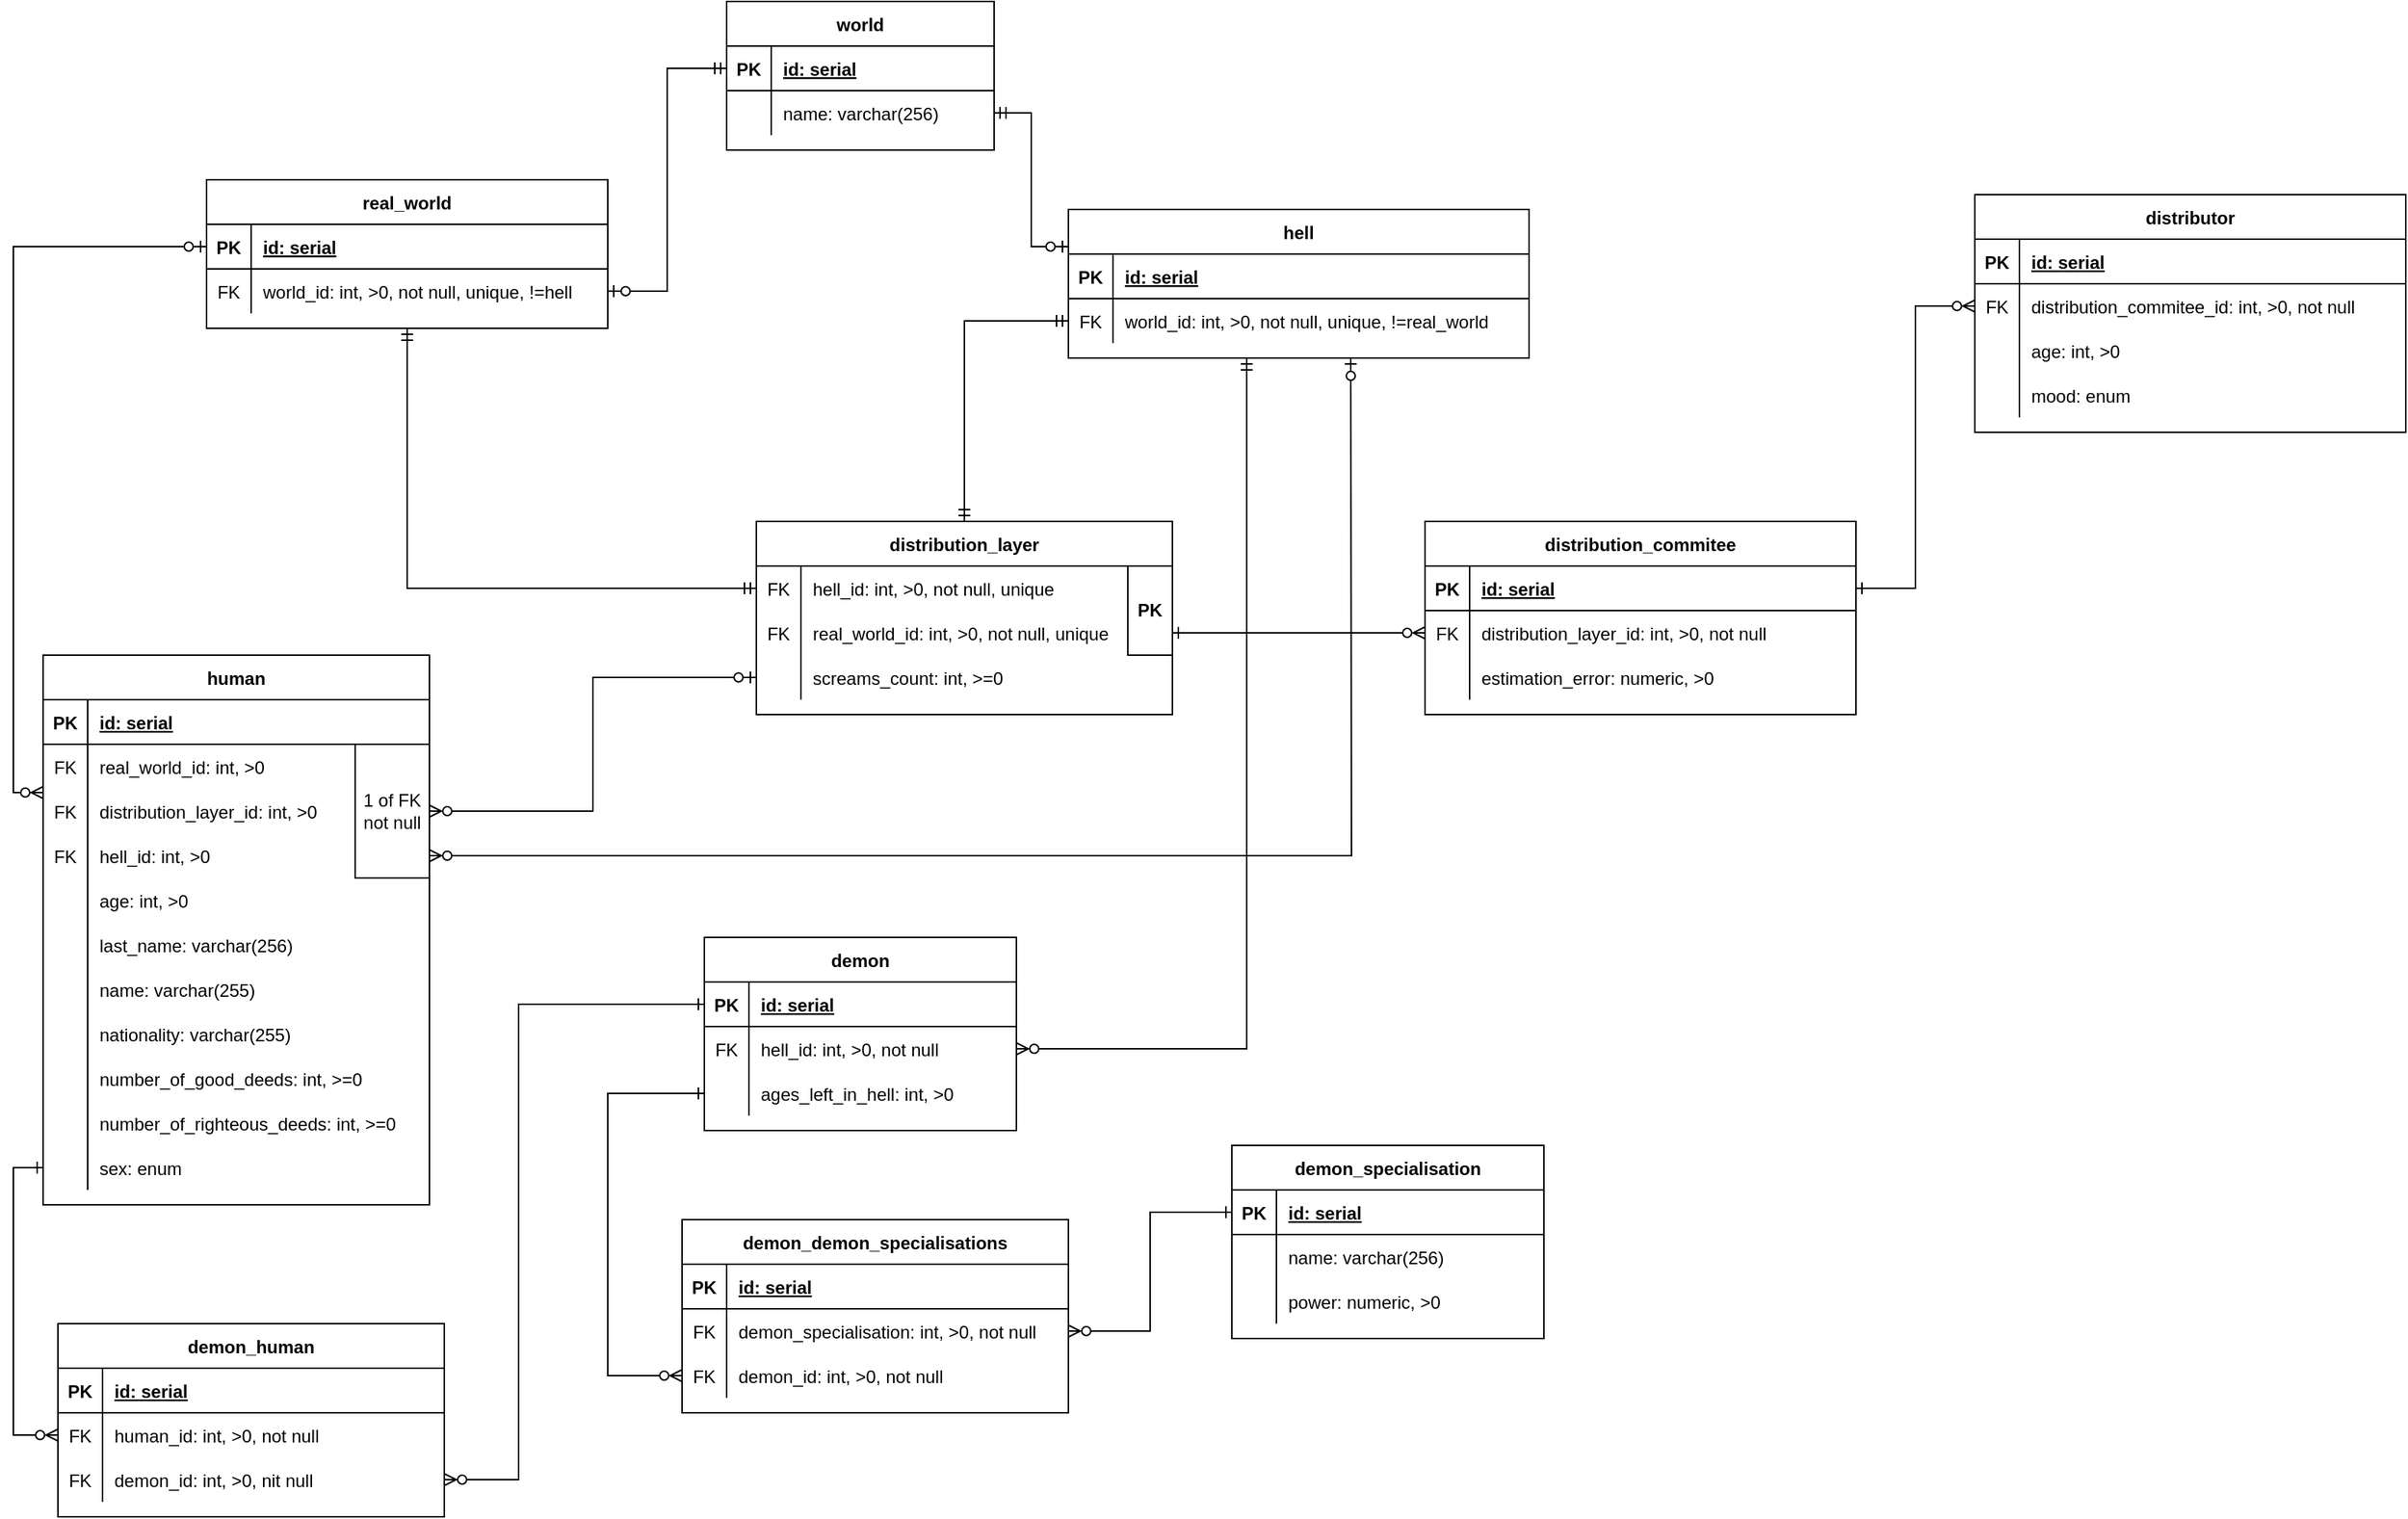 <mxfile version="20.4.0" type="github">
  <diagram id="rBHpgDiXzl0zAv4yfUyi" name="Page-1">
    <mxGraphModel dx="1343" dy="823" grid="1" gridSize="10" guides="1" tooltips="1" connect="1" arrows="1" fold="1" page="1" pageScale="1" pageWidth="827" pageHeight="1169" math="0" shadow="0">
      <root>
        <mxCell id="0" />
        <mxCell id="1" parent="0" />
        <mxCell id="eScy41fRzatvGcqAESL5-1" value="real_world" style="shape=table;startSize=30;container=1;collapsible=1;childLayout=tableLayout;fixedRows=1;rowLines=0;fontStyle=1;align=center;resizeLast=1;" parent="1" vertex="1">
          <mxGeometry x="210" y="160" width="270" height="100" as="geometry" />
        </mxCell>
        <mxCell id="eScy41fRzatvGcqAESL5-2" value="" style="shape=tableRow;horizontal=0;startSize=0;swimlaneHead=0;swimlaneBody=0;fillColor=none;collapsible=0;dropTarget=0;points=[[0,0.5],[1,0.5]];portConstraint=eastwest;top=0;left=0;right=0;bottom=1;" parent="eScy41fRzatvGcqAESL5-1" vertex="1">
          <mxGeometry y="30" width="270" height="30" as="geometry" />
        </mxCell>
        <mxCell id="eScy41fRzatvGcqAESL5-3" value="PK" style="shape=partialRectangle;connectable=0;fillColor=none;top=0;left=0;bottom=0;right=0;fontStyle=1;overflow=hidden;" parent="eScy41fRzatvGcqAESL5-2" vertex="1">
          <mxGeometry width="30" height="30" as="geometry">
            <mxRectangle width="30" height="30" as="alternateBounds" />
          </mxGeometry>
        </mxCell>
        <mxCell id="eScy41fRzatvGcqAESL5-4" value="id: serial" style="shape=partialRectangle;connectable=0;fillColor=none;top=0;left=0;bottom=0;right=0;align=left;spacingLeft=6;fontStyle=5;overflow=hidden;" parent="eScy41fRzatvGcqAESL5-2" vertex="1">
          <mxGeometry x="30" width="240" height="30" as="geometry">
            <mxRectangle width="240" height="30" as="alternateBounds" />
          </mxGeometry>
        </mxCell>
        <mxCell id="eScy41fRzatvGcqAESL5-5" value="" style="shape=tableRow;horizontal=0;startSize=0;swimlaneHead=0;swimlaneBody=0;fillColor=none;collapsible=0;dropTarget=0;points=[[0,0.5],[1,0.5]];portConstraint=eastwest;top=0;left=0;right=0;bottom=0;" parent="eScy41fRzatvGcqAESL5-1" vertex="1">
          <mxGeometry y="60" width="270" height="30" as="geometry" />
        </mxCell>
        <mxCell id="eScy41fRzatvGcqAESL5-6" value="FK" style="shape=partialRectangle;connectable=0;fillColor=none;top=0;left=0;bottom=0;right=0;editable=1;overflow=hidden;" parent="eScy41fRzatvGcqAESL5-5" vertex="1">
          <mxGeometry width="30" height="30" as="geometry">
            <mxRectangle width="30" height="30" as="alternateBounds" />
          </mxGeometry>
        </mxCell>
        <mxCell id="eScy41fRzatvGcqAESL5-7" value="world_id: int, &gt;0, not null, unique, !=hell" style="shape=partialRectangle;connectable=0;fillColor=none;top=0;left=0;bottom=0;right=0;align=left;spacingLeft=6;overflow=hidden;" parent="eScy41fRzatvGcqAESL5-5" vertex="1">
          <mxGeometry x="30" width="240" height="30" as="geometry">
            <mxRectangle width="240" height="30" as="alternateBounds" />
          </mxGeometry>
        </mxCell>
        <mxCell id="eScy41fRzatvGcqAESL5-14" value="distributor" style="shape=table;startSize=30;container=1;collapsible=1;childLayout=tableLayout;fixedRows=1;rowLines=0;fontStyle=1;align=center;resizeLast=1;" parent="1" vertex="1">
          <mxGeometry x="1400" y="170" width="290" height="160" as="geometry" />
        </mxCell>
        <mxCell id="eScy41fRzatvGcqAESL5-15" value="" style="shape=tableRow;horizontal=0;startSize=0;swimlaneHead=0;swimlaneBody=0;fillColor=none;collapsible=0;dropTarget=0;points=[[0,0.5],[1,0.5]];portConstraint=eastwest;top=0;left=0;right=0;bottom=1;" parent="eScy41fRzatvGcqAESL5-14" vertex="1">
          <mxGeometry y="30" width="290" height="30" as="geometry" />
        </mxCell>
        <mxCell id="eScy41fRzatvGcqAESL5-16" value="PK" style="shape=partialRectangle;connectable=0;fillColor=none;top=0;left=0;bottom=0;right=0;fontStyle=1;overflow=hidden;" parent="eScy41fRzatvGcqAESL5-15" vertex="1">
          <mxGeometry width="30" height="30" as="geometry">
            <mxRectangle width="30" height="30" as="alternateBounds" />
          </mxGeometry>
        </mxCell>
        <mxCell id="eScy41fRzatvGcqAESL5-17" value="id: serial" style="shape=partialRectangle;connectable=0;fillColor=none;top=0;left=0;bottom=0;right=0;align=left;spacingLeft=6;fontStyle=5;overflow=hidden;" parent="eScy41fRzatvGcqAESL5-15" vertex="1">
          <mxGeometry x="30" width="260" height="30" as="geometry">
            <mxRectangle width="260" height="30" as="alternateBounds" />
          </mxGeometry>
        </mxCell>
        <mxCell id="eScy41fRzatvGcqAESL5-18" value="" style="shape=tableRow;horizontal=0;startSize=0;swimlaneHead=0;swimlaneBody=0;fillColor=none;collapsible=0;dropTarget=0;points=[[0,0.5],[1,0.5]];portConstraint=eastwest;top=0;left=0;right=0;bottom=0;" parent="eScy41fRzatvGcqAESL5-14" vertex="1">
          <mxGeometry y="60" width="290" height="30" as="geometry" />
        </mxCell>
        <mxCell id="eScy41fRzatvGcqAESL5-19" value="FK" style="shape=partialRectangle;connectable=0;fillColor=none;top=0;left=0;bottom=0;right=0;editable=1;overflow=hidden;" parent="eScy41fRzatvGcqAESL5-18" vertex="1">
          <mxGeometry width="30" height="30" as="geometry">
            <mxRectangle width="30" height="30" as="alternateBounds" />
          </mxGeometry>
        </mxCell>
        <mxCell id="eScy41fRzatvGcqAESL5-20" value="distribution_commitee_id: int, &gt;0, not null" style="shape=partialRectangle;connectable=0;fillColor=none;top=0;left=0;bottom=0;right=0;align=left;spacingLeft=6;overflow=hidden;" parent="eScy41fRzatvGcqAESL5-18" vertex="1">
          <mxGeometry x="30" width="260" height="30" as="geometry">
            <mxRectangle width="260" height="30" as="alternateBounds" />
          </mxGeometry>
        </mxCell>
        <mxCell id="eScy41fRzatvGcqAESL5-21" value="" style="shape=tableRow;horizontal=0;startSize=0;swimlaneHead=0;swimlaneBody=0;fillColor=none;collapsible=0;dropTarget=0;points=[[0,0.5],[1,0.5]];portConstraint=eastwest;top=0;left=0;right=0;bottom=0;" parent="eScy41fRzatvGcqAESL5-14" vertex="1">
          <mxGeometry y="90" width="290" height="30" as="geometry" />
        </mxCell>
        <mxCell id="eScy41fRzatvGcqAESL5-22" value="" style="shape=partialRectangle;connectable=0;fillColor=none;top=0;left=0;bottom=0;right=0;editable=1;overflow=hidden;" parent="eScy41fRzatvGcqAESL5-21" vertex="1">
          <mxGeometry width="30" height="30" as="geometry">
            <mxRectangle width="30" height="30" as="alternateBounds" />
          </mxGeometry>
        </mxCell>
        <mxCell id="eScy41fRzatvGcqAESL5-23" value="age: int, &gt;0" style="shape=partialRectangle;connectable=0;fillColor=none;top=0;left=0;bottom=0;right=0;align=left;spacingLeft=6;overflow=hidden;" parent="eScy41fRzatvGcqAESL5-21" vertex="1">
          <mxGeometry x="30" width="260" height="30" as="geometry">
            <mxRectangle width="260" height="30" as="alternateBounds" />
          </mxGeometry>
        </mxCell>
        <mxCell id="eScy41fRzatvGcqAESL5-24" value="" style="shape=tableRow;horizontal=0;startSize=0;swimlaneHead=0;swimlaneBody=0;fillColor=none;collapsible=0;dropTarget=0;points=[[0,0.5],[1,0.5]];portConstraint=eastwest;top=0;left=0;right=0;bottom=0;" parent="eScy41fRzatvGcqAESL5-14" vertex="1">
          <mxGeometry y="120" width="290" height="30" as="geometry" />
        </mxCell>
        <mxCell id="eScy41fRzatvGcqAESL5-25" value="" style="shape=partialRectangle;connectable=0;fillColor=none;top=0;left=0;bottom=0;right=0;editable=1;overflow=hidden;" parent="eScy41fRzatvGcqAESL5-24" vertex="1">
          <mxGeometry width="30" height="30" as="geometry">
            <mxRectangle width="30" height="30" as="alternateBounds" />
          </mxGeometry>
        </mxCell>
        <mxCell id="eScy41fRzatvGcqAESL5-26" value="mood: enum" style="shape=partialRectangle;connectable=0;fillColor=none;top=0;left=0;bottom=0;right=0;align=left;spacingLeft=6;overflow=hidden;" parent="eScy41fRzatvGcqAESL5-24" vertex="1">
          <mxGeometry x="30" width="260" height="30" as="geometry">
            <mxRectangle width="260" height="30" as="alternateBounds" />
          </mxGeometry>
        </mxCell>
        <mxCell id="iyKSk-mzgAImHG3on2Fb-43" style="edgeStyle=orthogonalEdgeStyle;rounded=0;orthogonalLoop=1;jettySize=auto;html=1;exitX=0;exitY=0.25;exitDx=0;exitDy=0;entryX=0;entryY=0.5;entryDx=0;entryDy=0;startArrow=ERzeroToMany;startFill=0;endArrow=ERzeroToOne;endFill=0;" edge="1" parent="1" source="eScy41fRzatvGcqAESL5-27" target="eScy41fRzatvGcqAESL5-2">
          <mxGeometry relative="1" as="geometry" />
        </mxCell>
        <mxCell id="eScy41fRzatvGcqAESL5-27" value="human" style="shape=table;startSize=30;container=1;collapsible=1;childLayout=tableLayout;fixedRows=1;rowLines=0;fontStyle=1;align=center;resizeLast=1;" parent="1" vertex="1">
          <mxGeometry x="100" y="480" width="260" height="370" as="geometry" />
        </mxCell>
        <mxCell id="eScy41fRzatvGcqAESL5-28" value="" style="shape=tableRow;horizontal=0;startSize=0;swimlaneHead=0;swimlaneBody=0;fillColor=none;collapsible=0;dropTarget=0;points=[[0,0.5],[1,0.5]];portConstraint=eastwest;top=0;left=0;right=0;bottom=1;" parent="eScy41fRzatvGcqAESL5-27" vertex="1">
          <mxGeometry y="30" width="260" height="30" as="geometry" />
        </mxCell>
        <mxCell id="eScy41fRzatvGcqAESL5-29" value="PK" style="shape=partialRectangle;connectable=0;fillColor=none;top=0;left=0;bottom=0;right=0;fontStyle=1;overflow=hidden;" parent="eScy41fRzatvGcqAESL5-28" vertex="1">
          <mxGeometry width="30" height="30" as="geometry">
            <mxRectangle width="30" height="30" as="alternateBounds" />
          </mxGeometry>
        </mxCell>
        <mxCell id="eScy41fRzatvGcqAESL5-30" value="id: serial" style="shape=partialRectangle;connectable=0;fillColor=none;top=0;left=0;bottom=0;right=0;align=left;spacingLeft=6;fontStyle=5;overflow=hidden;" parent="eScy41fRzatvGcqAESL5-28" vertex="1">
          <mxGeometry x="30" width="230" height="30" as="geometry">
            <mxRectangle width="230" height="30" as="alternateBounds" />
          </mxGeometry>
        </mxCell>
        <mxCell id="eScy41fRzatvGcqAESL5-31" value="" style="shape=tableRow;horizontal=0;startSize=0;swimlaneHead=0;swimlaneBody=0;fillColor=none;collapsible=0;dropTarget=0;points=[[0,0.5],[1,0.5]];portConstraint=eastwest;top=0;left=0;right=0;bottom=0;" parent="eScy41fRzatvGcqAESL5-27" vertex="1">
          <mxGeometry y="60" width="260" height="30" as="geometry" />
        </mxCell>
        <mxCell id="eScy41fRzatvGcqAESL5-32" value="FK" style="shape=partialRectangle;connectable=0;fillColor=none;top=0;left=0;bottom=0;right=0;editable=1;overflow=hidden;" parent="eScy41fRzatvGcqAESL5-31" vertex="1">
          <mxGeometry width="30" height="30" as="geometry">
            <mxRectangle width="30" height="30" as="alternateBounds" />
          </mxGeometry>
        </mxCell>
        <mxCell id="eScy41fRzatvGcqAESL5-33" value="real_world_id: int, &gt;0" style="shape=partialRectangle;connectable=0;fillColor=none;top=0;left=0;bottom=0;right=0;align=left;spacingLeft=6;overflow=hidden;" parent="eScy41fRzatvGcqAESL5-31" vertex="1">
          <mxGeometry x="30" width="230" height="30" as="geometry">
            <mxRectangle width="230" height="30" as="alternateBounds" />
          </mxGeometry>
        </mxCell>
        <mxCell id="iyKSk-mzgAImHG3on2Fb-54" value="" style="shape=tableRow;horizontal=0;startSize=0;swimlaneHead=0;swimlaneBody=0;fillColor=none;collapsible=0;dropTarget=0;points=[[0,0.5],[1,0.5]];portConstraint=eastwest;top=0;left=0;right=0;bottom=0;" vertex="1" parent="eScy41fRzatvGcqAESL5-27">
          <mxGeometry y="90" width="260" height="30" as="geometry" />
        </mxCell>
        <mxCell id="iyKSk-mzgAImHG3on2Fb-55" value="FK" style="shape=partialRectangle;connectable=0;fillColor=none;top=0;left=0;bottom=0;right=0;editable=1;overflow=hidden;" vertex="1" parent="iyKSk-mzgAImHG3on2Fb-54">
          <mxGeometry width="30" height="30" as="geometry">
            <mxRectangle width="30" height="30" as="alternateBounds" />
          </mxGeometry>
        </mxCell>
        <mxCell id="iyKSk-mzgAImHG3on2Fb-56" value="distribution_layer_id: int, &gt;0" style="shape=partialRectangle;connectable=0;fillColor=none;top=0;left=0;bottom=0;right=0;align=left;spacingLeft=6;overflow=hidden;fontStyle=0" vertex="1" parent="iyKSk-mzgAImHG3on2Fb-54">
          <mxGeometry x="30" width="230" height="30" as="geometry">
            <mxRectangle width="230" height="30" as="alternateBounds" />
          </mxGeometry>
        </mxCell>
        <mxCell id="iyKSk-mzgAImHG3on2Fb-50" value="" style="shape=tableRow;horizontal=0;startSize=0;swimlaneHead=0;swimlaneBody=0;fillColor=none;collapsible=0;dropTarget=0;points=[[0,0.5],[1,0.5]];portConstraint=eastwest;top=0;left=0;right=0;bottom=0;" vertex="1" parent="eScy41fRzatvGcqAESL5-27">
          <mxGeometry y="120" width="260" height="30" as="geometry" />
        </mxCell>
        <mxCell id="iyKSk-mzgAImHG3on2Fb-51" value="FK" style="shape=partialRectangle;connectable=0;fillColor=none;top=0;left=0;bottom=0;right=0;editable=1;overflow=hidden;" vertex="1" parent="iyKSk-mzgAImHG3on2Fb-50">
          <mxGeometry width="30" height="30" as="geometry">
            <mxRectangle width="30" height="30" as="alternateBounds" />
          </mxGeometry>
        </mxCell>
        <mxCell id="iyKSk-mzgAImHG3on2Fb-52" value="hell_id: int, &gt;0" style="shape=partialRectangle;connectable=0;fillColor=none;top=0;left=0;bottom=0;right=0;align=left;spacingLeft=6;overflow=hidden;fontStyle=0" vertex="1" parent="iyKSk-mzgAImHG3on2Fb-50">
          <mxGeometry x="30" width="230" height="30" as="geometry">
            <mxRectangle width="230" height="30" as="alternateBounds" />
          </mxGeometry>
        </mxCell>
        <mxCell id="iyKSk-mzgAImHG3on2Fb-40" value="" style="shape=tableRow;horizontal=0;startSize=0;swimlaneHead=0;swimlaneBody=0;fillColor=none;collapsible=0;dropTarget=0;points=[[0,0.5],[1,0.5]];portConstraint=eastwest;top=0;left=0;right=0;bottom=0;" vertex="1" parent="eScy41fRzatvGcqAESL5-27">
          <mxGeometry y="150" width="260" height="30" as="geometry" />
        </mxCell>
        <mxCell id="iyKSk-mzgAImHG3on2Fb-41" value="" style="shape=partialRectangle;connectable=0;fillColor=none;top=0;left=0;bottom=0;right=0;editable=1;overflow=hidden;" vertex="1" parent="iyKSk-mzgAImHG3on2Fb-40">
          <mxGeometry width="30" height="30" as="geometry">
            <mxRectangle width="30" height="30" as="alternateBounds" />
          </mxGeometry>
        </mxCell>
        <mxCell id="iyKSk-mzgAImHG3on2Fb-42" value="age: int, &gt;0" style="shape=partialRectangle;connectable=0;fillColor=none;top=0;left=0;bottom=0;right=0;align=left;spacingLeft=6;overflow=hidden;" vertex="1" parent="iyKSk-mzgAImHG3on2Fb-40">
          <mxGeometry x="30" width="230" height="30" as="geometry">
            <mxRectangle width="230" height="30" as="alternateBounds" />
          </mxGeometry>
        </mxCell>
        <mxCell id="eScy41fRzatvGcqAESL5-34" value="" style="shape=tableRow;horizontal=0;startSize=0;swimlaneHead=0;swimlaneBody=0;fillColor=none;collapsible=0;dropTarget=0;points=[[0,0.5],[1,0.5]];portConstraint=eastwest;top=0;left=0;right=0;bottom=0;" parent="eScy41fRzatvGcqAESL5-27" vertex="1">
          <mxGeometry y="180" width="260" height="30" as="geometry" />
        </mxCell>
        <mxCell id="eScy41fRzatvGcqAESL5-35" value="" style="shape=partialRectangle;connectable=0;fillColor=none;top=0;left=0;bottom=0;right=0;editable=1;overflow=hidden;" parent="eScy41fRzatvGcqAESL5-34" vertex="1">
          <mxGeometry width="30" height="30" as="geometry">
            <mxRectangle width="30" height="30" as="alternateBounds" />
          </mxGeometry>
        </mxCell>
        <mxCell id="eScy41fRzatvGcqAESL5-36" value="last_name: varchar(256)" style="shape=partialRectangle;connectable=0;fillColor=none;top=0;left=0;bottom=0;right=0;align=left;spacingLeft=6;overflow=hidden;" parent="eScy41fRzatvGcqAESL5-34" vertex="1">
          <mxGeometry x="30" width="230" height="30" as="geometry">
            <mxRectangle width="230" height="30" as="alternateBounds" />
          </mxGeometry>
        </mxCell>
        <mxCell id="eScy41fRzatvGcqAESL5-37" value="" style="shape=tableRow;horizontal=0;startSize=0;swimlaneHead=0;swimlaneBody=0;fillColor=none;collapsible=0;dropTarget=0;points=[[0,0.5],[1,0.5]];portConstraint=eastwest;top=0;left=0;right=0;bottom=0;" parent="eScy41fRzatvGcqAESL5-27" vertex="1">
          <mxGeometry y="210" width="260" height="30" as="geometry" />
        </mxCell>
        <mxCell id="eScy41fRzatvGcqAESL5-38" value="" style="shape=partialRectangle;connectable=0;fillColor=none;top=0;left=0;bottom=0;right=0;editable=1;overflow=hidden;" parent="eScy41fRzatvGcqAESL5-37" vertex="1">
          <mxGeometry width="30" height="30" as="geometry">
            <mxRectangle width="30" height="30" as="alternateBounds" />
          </mxGeometry>
        </mxCell>
        <mxCell id="eScy41fRzatvGcqAESL5-39" value="name: varchar(255)" style="shape=partialRectangle;connectable=0;fillColor=none;top=0;left=0;bottom=0;right=0;align=left;spacingLeft=6;overflow=hidden;" parent="eScy41fRzatvGcqAESL5-37" vertex="1">
          <mxGeometry x="30" width="230" height="30" as="geometry">
            <mxRectangle width="230" height="30" as="alternateBounds" />
          </mxGeometry>
        </mxCell>
        <mxCell id="iyKSk-mzgAImHG3on2Fb-34" value="" style="shape=tableRow;horizontal=0;startSize=0;swimlaneHead=0;swimlaneBody=0;fillColor=none;collapsible=0;dropTarget=0;points=[[0,0.5],[1,0.5]];portConstraint=eastwest;top=0;left=0;right=0;bottom=0;" vertex="1" parent="eScy41fRzatvGcqAESL5-27">
          <mxGeometry y="240" width="260" height="30" as="geometry" />
        </mxCell>
        <mxCell id="iyKSk-mzgAImHG3on2Fb-35" value="" style="shape=partialRectangle;connectable=0;fillColor=none;top=0;left=0;bottom=0;right=0;editable=1;overflow=hidden;" vertex="1" parent="iyKSk-mzgAImHG3on2Fb-34">
          <mxGeometry width="30" height="30" as="geometry">
            <mxRectangle width="30" height="30" as="alternateBounds" />
          </mxGeometry>
        </mxCell>
        <mxCell id="iyKSk-mzgAImHG3on2Fb-36" value="nationality: varchar(255)" style="shape=partialRectangle;connectable=0;fillColor=none;top=0;left=0;bottom=0;right=0;align=left;spacingLeft=6;overflow=hidden;" vertex="1" parent="iyKSk-mzgAImHG3on2Fb-34">
          <mxGeometry x="30" width="230" height="30" as="geometry">
            <mxRectangle width="230" height="30" as="alternateBounds" />
          </mxGeometry>
        </mxCell>
        <mxCell id="iyKSk-mzgAImHG3on2Fb-37" value="" style="shape=tableRow;horizontal=0;startSize=0;swimlaneHead=0;swimlaneBody=0;fillColor=none;collapsible=0;dropTarget=0;points=[[0,0.5],[1,0.5]];portConstraint=eastwest;top=0;left=0;right=0;bottom=0;" vertex="1" parent="eScy41fRzatvGcqAESL5-27">
          <mxGeometry y="270" width="260" height="30" as="geometry" />
        </mxCell>
        <mxCell id="iyKSk-mzgAImHG3on2Fb-38" value="" style="shape=partialRectangle;connectable=0;fillColor=none;top=0;left=0;bottom=0;right=0;editable=1;overflow=hidden;" vertex="1" parent="iyKSk-mzgAImHG3on2Fb-37">
          <mxGeometry width="30" height="30" as="geometry">
            <mxRectangle width="30" height="30" as="alternateBounds" />
          </mxGeometry>
        </mxCell>
        <mxCell id="iyKSk-mzgAImHG3on2Fb-39" value="number_of_good_deeds: int, &gt;=0" style="shape=partialRectangle;connectable=0;fillColor=none;top=0;left=0;bottom=0;right=0;align=left;spacingLeft=6;overflow=hidden;" vertex="1" parent="iyKSk-mzgAImHG3on2Fb-37">
          <mxGeometry x="30" width="230" height="30" as="geometry">
            <mxRectangle width="230" height="30" as="alternateBounds" />
          </mxGeometry>
        </mxCell>
        <mxCell id="iyKSk-mzgAImHG3on2Fb-30" value="" style="shape=tableRow;horizontal=0;startSize=0;swimlaneHead=0;swimlaneBody=0;fillColor=none;collapsible=0;dropTarget=0;points=[[0,0.5],[1,0.5]];portConstraint=eastwest;top=0;left=0;right=0;bottom=0;" vertex="1" parent="eScy41fRzatvGcqAESL5-27">
          <mxGeometry y="300" width="260" height="30" as="geometry" />
        </mxCell>
        <mxCell id="iyKSk-mzgAImHG3on2Fb-31" value="" style="shape=partialRectangle;connectable=0;fillColor=none;top=0;left=0;bottom=0;right=0;editable=1;overflow=hidden;" vertex="1" parent="iyKSk-mzgAImHG3on2Fb-30">
          <mxGeometry width="30" height="30" as="geometry">
            <mxRectangle width="30" height="30" as="alternateBounds" />
          </mxGeometry>
        </mxCell>
        <mxCell id="iyKSk-mzgAImHG3on2Fb-32" value="number_of_righteous_deeds: int, &gt;=0" style="shape=partialRectangle;connectable=0;fillColor=none;top=0;left=0;bottom=0;right=0;align=left;spacingLeft=6;overflow=hidden;" vertex="1" parent="iyKSk-mzgAImHG3on2Fb-30">
          <mxGeometry x="30" width="230" height="30" as="geometry">
            <mxRectangle width="230" height="30" as="alternateBounds" />
          </mxGeometry>
        </mxCell>
        <mxCell id="iyKSk-mzgAImHG3on2Fb-47" value="" style="shape=tableRow;horizontal=0;startSize=0;swimlaneHead=0;swimlaneBody=0;fillColor=none;collapsible=0;dropTarget=0;points=[[0,0.5],[1,0.5]];portConstraint=eastwest;top=0;left=0;right=0;bottom=0;" vertex="1" parent="eScy41fRzatvGcqAESL5-27">
          <mxGeometry y="330" width="260" height="30" as="geometry" />
        </mxCell>
        <mxCell id="iyKSk-mzgAImHG3on2Fb-48" value="" style="shape=partialRectangle;connectable=0;fillColor=none;top=0;left=0;bottom=0;right=0;editable=1;overflow=hidden;" vertex="1" parent="iyKSk-mzgAImHG3on2Fb-47">
          <mxGeometry width="30" height="30" as="geometry">
            <mxRectangle width="30" height="30" as="alternateBounds" />
          </mxGeometry>
        </mxCell>
        <mxCell id="iyKSk-mzgAImHG3on2Fb-49" value="sex: enum" style="shape=partialRectangle;connectable=0;fillColor=none;top=0;left=0;bottom=0;right=0;align=left;spacingLeft=6;overflow=hidden;" vertex="1" parent="iyKSk-mzgAImHG3on2Fb-47">
          <mxGeometry x="30" width="230" height="30" as="geometry">
            <mxRectangle width="230" height="30" as="alternateBounds" />
          </mxGeometry>
        </mxCell>
        <mxCell id="eScy41fRzatvGcqAESL5-40" value="world" style="shape=table;startSize=30;container=1;collapsible=1;childLayout=tableLayout;fixedRows=1;rowLines=0;fontStyle=1;align=center;resizeLast=1;" parent="1" vertex="1">
          <mxGeometry x="560" y="40" width="180" height="100" as="geometry" />
        </mxCell>
        <mxCell id="eScy41fRzatvGcqAESL5-41" value="" style="shape=tableRow;horizontal=0;startSize=0;swimlaneHead=0;swimlaneBody=0;fillColor=none;collapsible=0;dropTarget=0;points=[[0,0.5],[1,0.5]];portConstraint=eastwest;top=0;left=0;right=0;bottom=1;" parent="eScy41fRzatvGcqAESL5-40" vertex="1">
          <mxGeometry y="30" width="180" height="30" as="geometry" />
        </mxCell>
        <mxCell id="eScy41fRzatvGcqAESL5-42" value="PK" style="shape=partialRectangle;connectable=0;fillColor=none;top=0;left=0;bottom=0;right=0;fontStyle=1;overflow=hidden;" parent="eScy41fRzatvGcqAESL5-41" vertex="1">
          <mxGeometry width="30" height="30" as="geometry">
            <mxRectangle width="30" height="30" as="alternateBounds" />
          </mxGeometry>
        </mxCell>
        <mxCell id="eScy41fRzatvGcqAESL5-43" value="id: serial" style="shape=partialRectangle;connectable=0;fillColor=none;top=0;left=0;bottom=0;right=0;align=left;spacingLeft=6;fontStyle=5;overflow=hidden;" parent="eScy41fRzatvGcqAESL5-41" vertex="1">
          <mxGeometry x="30" width="150" height="30" as="geometry">
            <mxRectangle width="150" height="30" as="alternateBounds" />
          </mxGeometry>
        </mxCell>
        <mxCell id="eScy41fRzatvGcqAESL5-44" value="" style="shape=tableRow;horizontal=0;startSize=0;swimlaneHead=0;swimlaneBody=0;fillColor=none;collapsible=0;dropTarget=0;points=[[0,0.5],[1,0.5]];portConstraint=eastwest;top=0;left=0;right=0;bottom=0;" parent="eScy41fRzatvGcqAESL5-40" vertex="1">
          <mxGeometry y="60" width="180" height="30" as="geometry" />
        </mxCell>
        <mxCell id="eScy41fRzatvGcqAESL5-45" value="" style="shape=partialRectangle;connectable=0;fillColor=none;top=0;left=0;bottom=0;right=0;editable=1;overflow=hidden;" parent="eScy41fRzatvGcqAESL5-44" vertex="1">
          <mxGeometry width="30" height="30" as="geometry">
            <mxRectangle width="30" height="30" as="alternateBounds" />
          </mxGeometry>
        </mxCell>
        <mxCell id="eScy41fRzatvGcqAESL5-46" value="name: varchar(256)" style="shape=partialRectangle;connectable=0;fillColor=none;top=0;left=0;bottom=0;right=0;align=left;spacingLeft=6;overflow=hidden;" parent="eScy41fRzatvGcqAESL5-44" vertex="1">
          <mxGeometry x="30" width="150" height="30" as="geometry">
            <mxRectangle width="150" height="30" as="alternateBounds" />
          </mxGeometry>
        </mxCell>
        <mxCell id="iyKSk-mzgAImHG3on2Fb-21" style="edgeStyle=orthogonalEdgeStyle;rounded=0;orthogonalLoop=1;jettySize=auto;html=1;entryX=0;entryY=0.5;entryDx=0;entryDy=0;startArrow=ERmandOne;startFill=0;endArrow=ERmandOne;endFill=0;" edge="1" parent="1" source="eScy41fRzatvGcqAESL5-53" target="iyKSk-mzgAImHG3on2Fb-14">
          <mxGeometry relative="1" as="geometry" />
        </mxCell>
        <mxCell id="eScy41fRzatvGcqAESL5-53" value="distribution_layer" style="shape=table;startSize=30;container=1;collapsible=1;childLayout=tableLayout;fixedRows=1;rowLines=0;fontStyle=1;align=center;resizeLast=1;" parent="1" vertex="1">
          <mxGeometry x="580" y="390" width="280" height="130" as="geometry" />
        </mxCell>
        <mxCell id="eScy41fRzatvGcqAESL5-57" value="" style="shape=tableRow;horizontal=0;startSize=0;swimlaneHead=0;swimlaneBody=0;fillColor=none;collapsible=0;dropTarget=0;points=[[0,0.5],[1,0.5]];portConstraint=eastwest;top=0;left=0;right=0;bottom=0;" parent="eScy41fRzatvGcqAESL5-53" vertex="1">
          <mxGeometry y="30" width="280" height="30" as="geometry" />
        </mxCell>
        <mxCell id="eScy41fRzatvGcqAESL5-58" value="FK" style="shape=partialRectangle;connectable=0;fillColor=none;top=0;left=0;bottom=0;right=0;editable=1;overflow=hidden;" parent="eScy41fRzatvGcqAESL5-57" vertex="1">
          <mxGeometry width="30" height="30" as="geometry">
            <mxRectangle width="30" height="30" as="alternateBounds" />
          </mxGeometry>
        </mxCell>
        <mxCell id="eScy41fRzatvGcqAESL5-59" value="hell_id: int, &gt;0, not null, unique" style="shape=partialRectangle;connectable=0;fillColor=none;top=0;left=0;bottom=0;right=0;align=left;spacingLeft=6;overflow=hidden;" parent="eScy41fRzatvGcqAESL5-57" vertex="1">
          <mxGeometry x="30" width="250" height="30" as="geometry">
            <mxRectangle width="250" height="30" as="alternateBounds" />
          </mxGeometry>
        </mxCell>
        <mxCell id="iyKSk-mzgAImHG3on2Fb-25" value="" style="shape=tableRow;horizontal=0;startSize=0;swimlaneHead=0;swimlaneBody=0;fillColor=none;collapsible=0;dropTarget=0;points=[[0,0.5],[1,0.5]];portConstraint=eastwest;top=0;left=0;right=0;bottom=0;" vertex="1" parent="eScy41fRzatvGcqAESL5-53">
          <mxGeometry y="60" width="280" height="30" as="geometry" />
        </mxCell>
        <mxCell id="iyKSk-mzgAImHG3on2Fb-26" value="FK" style="shape=partialRectangle;connectable=0;fillColor=none;top=0;left=0;bottom=0;right=0;editable=1;overflow=hidden;" vertex="1" parent="iyKSk-mzgAImHG3on2Fb-25">
          <mxGeometry width="30" height="30" as="geometry">
            <mxRectangle width="30" height="30" as="alternateBounds" />
          </mxGeometry>
        </mxCell>
        <mxCell id="iyKSk-mzgAImHG3on2Fb-27" value="real_world_id: int, &gt;0, not null, unique" style="shape=partialRectangle;connectable=0;fillColor=none;top=0;left=0;bottom=0;right=0;align=left;spacingLeft=6;overflow=hidden;" vertex="1" parent="iyKSk-mzgAImHG3on2Fb-25">
          <mxGeometry x="30" width="250" height="30" as="geometry">
            <mxRectangle width="250" height="30" as="alternateBounds" />
          </mxGeometry>
        </mxCell>
        <mxCell id="iyKSk-mzgAImHG3on2Fb-22" value="" style="shape=tableRow;horizontal=0;startSize=0;swimlaneHead=0;swimlaneBody=0;fillColor=none;collapsible=0;dropTarget=0;points=[[0,0.5],[1,0.5]];portConstraint=eastwest;top=0;left=0;right=0;bottom=0;" vertex="1" parent="eScy41fRzatvGcqAESL5-53">
          <mxGeometry y="90" width="280" height="30" as="geometry" />
        </mxCell>
        <mxCell id="iyKSk-mzgAImHG3on2Fb-23" value="" style="shape=partialRectangle;connectable=0;fillColor=none;top=0;left=0;bottom=0;right=0;editable=1;overflow=hidden;" vertex="1" parent="iyKSk-mzgAImHG3on2Fb-22">
          <mxGeometry width="30" height="30" as="geometry">
            <mxRectangle width="30" height="30" as="alternateBounds" />
          </mxGeometry>
        </mxCell>
        <mxCell id="iyKSk-mzgAImHG3on2Fb-24" value="screams_count: int, &gt;=0" style="shape=partialRectangle;connectable=0;fillColor=none;top=0;left=0;bottom=0;right=0;align=left;spacingLeft=6;overflow=hidden;" vertex="1" parent="iyKSk-mzgAImHG3on2Fb-22">
          <mxGeometry x="30" width="250" height="30" as="geometry">
            <mxRectangle width="250" height="30" as="alternateBounds" />
          </mxGeometry>
        </mxCell>
        <mxCell id="iyKSk-mzgAImHG3on2Fb-60" style="edgeStyle=orthogonalEdgeStyle;rounded=0;orthogonalLoop=1;jettySize=auto;html=1;startArrow=ERzeroToMany;startFill=0;endArrow=ERmandOne;endFill=0;exitX=1;exitY=0.5;exitDx=0;exitDy=0;" edge="1" parent="1" source="eScy41fRzatvGcqAESL5-70">
          <mxGeometry relative="1" as="geometry">
            <mxPoint x="910" y="280" as="targetPoint" />
            <Array as="points">
              <mxPoint x="910" y="745" />
            </Array>
          </mxGeometry>
        </mxCell>
        <mxCell id="iyKSk-mzgAImHG3on2Fb-82" style="edgeStyle=orthogonalEdgeStyle;rounded=0;orthogonalLoop=1;jettySize=auto;html=1;entryX=0;entryY=0.5;entryDx=0;entryDy=0;startArrow=ERone;startFill=0;endArrow=ERzeroToMany;endFill=0;exitX=0;exitY=0.5;exitDx=0;exitDy=0;" edge="1" parent="1" source="eScy41fRzatvGcqAESL5-73" target="iyKSk-mzgAImHG3on2Fb-79">
          <mxGeometry relative="1" as="geometry">
            <Array as="points">
              <mxPoint x="480" y="775" />
              <mxPoint x="480" y="965" />
            </Array>
          </mxGeometry>
        </mxCell>
        <mxCell id="eScy41fRzatvGcqAESL5-66" value="demon" style="shape=table;startSize=30;container=1;collapsible=1;childLayout=tableLayout;fixedRows=1;rowLines=0;fontStyle=1;align=center;resizeLast=1;" parent="1" vertex="1">
          <mxGeometry x="545" y="670" width="210" height="130" as="geometry" />
        </mxCell>
        <mxCell id="eScy41fRzatvGcqAESL5-67" value="" style="shape=tableRow;horizontal=0;startSize=0;swimlaneHead=0;swimlaneBody=0;fillColor=none;collapsible=0;dropTarget=0;points=[[0,0.5],[1,0.5]];portConstraint=eastwest;top=0;left=0;right=0;bottom=1;" parent="eScy41fRzatvGcqAESL5-66" vertex="1">
          <mxGeometry y="30" width="210" height="30" as="geometry" />
        </mxCell>
        <mxCell id="eScy41fRzatvGcqAESL5-68" value="PK" style="shape=partialRectangle;connectable=0;fillColor=none;top=0;left=0;bottom=0;right=0;fontStyle=1;overflow=hidden;" parent="eScy41fRzatvGcqAESL5-67" vertex="1">
          <mxGeometry width="30" height="30" as="geometry">
            <mxRectangle width="30" height="30" as="alternateBounds" />
          </mxGeometry>
        </mxCell>
        <mxCell id="eScy41fRzatvGcqAESL5-69" value="id: serial" style="shape=partialRectangle;connectable=0;fillColor=none;top=0;left=0;bottom=0;right=0;align=left;spacingLeft=6;fontStyle=5;overflow=hidden;" parent="eScy41fRzatvGcqAESL5-67" vertex="1">
          <mxGeometry x="30" width="180" height="30" as="geometry">
            <mxRectangle width="180" height="30" as="alternateBounds" />
          </mxGeometry>
        </mxCell>
        <mxCell id="eScy41fRzatvGcqAESL5-70" value="" style="shape=tableRow;horizontal=0;startSize=0;swimlaneHead=0;swimlaneBody=0;fillColor=none;collapsible=0;dropTarget=0;points=[[0,0.5],[1,0.5]];portConstraint=eastwest;top=0;left=0;right=0;bottom=0;" parent="eScy41fRzatvGcqAESL5-66" vertex="1">
          <mxGeometry y="60" width="210" height="30" as="geometry" />
        </mxCell>
        <mxCell id="eScy41fRzatvGcqAESL5-71" value="FK" style="shape=partialRectangle;connectable=0;fillColor=none;top=0;left=0;bottom=0;right=0;editable=1;overflow=hidden;" parent="eScy41fRzatvGcqAESL5-70" vertex="1">
          <mxGeometry width="30" height="30" as="geometry">
            <mxRectangle width="30" height="30" as="alternateBounds" />
          </mxGeometry>
        </mxCell>
        <mxCell id="eScy41fRzatvGcqAESL5-72" value="hell_id: int, &gt;0, not null" style="shape=partialRectangle;connectable=0;fillColor=none;top=0;left=0;bottom=0;right=0;align=left;spacingLeft=6;overflow=hidden;" parent="eScy41fRzatvGcqAESL5-70" vertex="1">
          <mxGeometry x="30" width="180" height="30" as="geometry">
            <mxRectangle width="180" height="30" as="alternateBounds" />
          </mxGeometry>
        </mxCell>
        <mxCell id="eScy41fRzatvGcqAESL5-73" value="" style="shape=tableRow;horizontal=0;startSize=0;swimlaneHead=0;swimlaneBody=0;fillColor=none;collapsible=0;dropTarget=0;points=[[0,0.5],[1,0.5]];portConstraint=eastwest;top=0;left=0;right=0;bottom=0;" parent="eScy41fRzatvGcqAESL5-66" vertex="1">
          <mxGeometry y="90" width="210" height="30" as="geometry" />
        </mxCell>
        <mxCell id="eScy41fRzatvGcqAESL5-74" value="" style="shape=partialRectangle;connectable=0;fillColor=none;top=0;left=0;bottom=0;right=0;editable=1;overflow=hidden;" parent="eScy41fRzatvGcqAESL5-73" vertex="1">
          <mxGeometry width="30" height="30" as="geometry">
            <mxRectangle width="30" height="30" as="alternateBounds" />
          </mxGeometry>
        </mxCell>
        <mxCell id="eScy41fRzatvGcqAESL5-75" value="ages_left_in_hell: int, &gt;0" style="shape=partialRectangle;connectable=0;fillColor=none;top=0;left=0;bottom=0;right=0;align=left;spacingLeft=6;overflow=hidden;" parent="eScy41fRzatvGcqAESL5-73" vertex="1">
          <mxGeometry x="30" width="180" height="30" as="geometry">
            <mxRectangle width="180" height="30" as="alternateBounds" />
          </mxGeometry>
        </mxCell>
        <mxCell id="iyKSk-mzgAImHG3on2Fb-1" style="edgeStyle=orthogonalEdgeStyle;rounded=0;orthogonalLoop=1;jettySize=auto;html=1;entryX=0;entryY=0.5;entryDx=0;entryDy=0;exitX=1;exitY=0.5;exitDx=0;exitDy=0;endArrow=ERmandOne;endFill=0;startArrow=ERzeroToOne;startFill=0;" edge="1" parent="1" source="eScy41fRzatvGcqAESL5-5" target="eScy41fRzatvGcqAESL5-41">
          <mxGeometry relative="1" as="geometry" />
        </mxCell>
        <mxCell id="iyKSk-mzgAImHG3on2Fb-10" value="hell" style="shape=table;startSize=30;container=1;collapsible=1;childLayout=tableLayout;fixedRows=1;rowLines=0;fontStyle=1;align=center;resizeLast=1;" vertex="1" parent="1">
          <mxGeometry x="790" y="180" width="310" height="100" as="geometry" />
        </mxCell>
        <mxCell id="iyKSk-mzgAImHG3on2Fb-11" value="" style="shape=tableRow;horizontal=0;startSize=0;swimlaneHead=0;swimlaneBody=0;fillColor=none;collapsible=0;dropTarget=0;points=[[0,0.5],[1,0.5]];portConstraint=eastwest;top=0;left=0;right=0;bottom=1;" vertex="1" parent="iyKSk-mzgAImHG3on2Fb-10">
          <mxGeometry y="30" width="310" height="30" as="geometry" />
        </mxCell>
        <mxCell id="iyKSk-mzgAImHG3on2Fb-12" value="PK" style="shape=partialRectangle;connectable=0;fillColor=none;top=0;left=0;bottom=0;right=0;fontStyle=1;overflow=hidden;" vertex="1" parent="iyKSk-mzgAImHG3on2Fb-11">
          <mxGeometry width="30" height="30" as="geometry">
            <mxRectangle width="30" height="30" as="alternateBounds" />
          </mxGeometry>
        </mxCell>
        <mxCell id="iyKSk-mzgAImHG3on2Fb-13" value="id: serial" style="shape=partialRectangle;connectable=0;fillColor=none;top=0;left=0;bottom=0;right=0;align=left;spacingLeft=6;fontStyle=5;overflow=hidden;" vertex="1" parent="iyKSk-mzgAImHG3on2Fb-11">
          <mxGeometry x="30" width="280" height="30" as="geometry">
            <mxRectangle width="280" height="30" as="alternateBounds" />
          </mxGeometry>
        </mxCell>
        <mxCell id="iyKSk-mzgAImHG3on2Fb-14" value="" style="shape=tableRow;horizontal=0;startSize=0;swimlaneHead=0;swimlaneBody=0;fillColor=none;collapsible=0;dropTarget=0;points=[[0,0.5],[1,0.5]];portConstraint=eastwest;top=0;left=0;right=0;bottom=0;" vertex="1" parent="iyKSk-mzgAImHG3on2Fb-10">
          <mxGeometry y="60" width="310" height="30" as="geometry" />
        </mxCell>
        <mxCell id="iyKSk-mzgAImHG3on2Fb-15" value="FK" style="shape=partialRectangle;connectable=0;fillColor=none;top=0;left=0;bottom=0;right=0;editable=1;overflow=hidden;" vertex="1" parent="iyKSk-mzgAImHG3on2Fb-14">
          <mxGeometry width="30" height="30" as="geometry">
            <mxRectangle width="30" height="30" as="alternateBounds" />
          </mxGeometry>
        </mxCell>
        <mxCell id="iyKSk-mzgAImHG3on2Fb-16" value="world_id: int, &gt;0, not null, unique, !=real_world" style="shape=partialRectangle;connectable=0;fillColor=none;top=0;left=0;bottom=0;right=0;align=left;spacingLeft=6;overflow=hidden;" vertex="1" parent="iyKSk-mzgAImHG3on2Fb-14">
          <mxGeometry x="30" width="280" height="30" as="geometry">
            <mxRectangle width="280" height="30" as="alternateBounds" />
          </mxGeometry>
        </mxCell>
        <mxCell id="iyKSk-mzgAImHG3on2Fb-20" style="edgeStyle=orthogonalEdgeStyle;rounded=0;orthogonalLoop=1;jettySize=auto;html=1;entryX=1;entryY=0.5;entryDx=0;entryDy=0;startArrow=ERzeroToOne;startFill=0;endArrow=ERmandOne;endFill=0;exitX=0;exitY=0.25;exitDx=0;exitDy=0;" edge="1" parent="1" source="iyKSk-mzgAImHG3on2Fb-10" target="eScy41fRzatvGcqAESL5-44">
          <mxGeometry relative="1" as="geometry" />
        </mxCell>
        <mxCell id="iyKSk-mzgAImHG3on2Fb-28" value="&lt;b&gt;PK&lt;/b&gt;" style="rounded=0;whiteSpace=wrap;html=1;" vertex="1" parent="1">
          <mxGeometry x="830" y="420" width="30" height="60" as="geometry" />
        </mxCell>
        <mxCell id="iyKSk-mzgAImHG3on2Fb-29" style="edgeStyle=orthogonalEdgeStyle;rounded=0;orthogonalLoop=1;jettySize=auto;html=1;entryX=0.5;entryY=1;entryDx=0;entryDy=0;startArrow=ERmandOne;startFill=0;endArrow=ERmandOne;endFill=0;" edge="1" parent="1" source="eScy41fRzatvGcqAESL5-57" target="eScy41fRzatvGcqAESL5-1">
          <mxGeometry relative="1" as="geometry" />
        </mxCell>
        <mxCell id="iyKSk-mzgAImHG3on2Fb-53" style="edgeStyle=orthogonalEdgeStyle;rounded=0;orthogonalLoop=1;jettySize=auto;html=1;entryX=0;entryY=0.5;entryDx=0;entryDy=0;startArrow=ERzeroToMany;startFill=0;endArrow=ERzeroToOne;endFill=0;exitX=1;exitY=0.5;exitDx=0;exitDy=0;" edge="1" parent="1" source="iyKSk-mzgAImHG3on2Fb-54" target="iyKSk-mzgAImHG3on2Fb-22">
          <mxGeometry relative="1" as="geometry" />
        </mxCell>
        <mxCell id="iyKSk-mzgAImHG3on2Fb-57" style="edgeStyle=orthogonalEdgeStyle;rounded=0;orthogonalLoop=1;jettySize=auto;html=1;startArrow=ERzeroToMany;startFill=0;endArrow=ERzeroToOne;endFill=0;" edge="1" parent="1" source="iyKSk-mzgAImHG3on2Fb-50">
          <mxGeometry relative="1" as="geometry">
            <mxPoint x="980" y="280" as="targetPoint" />
          </mxGeometry>
        </mxCell>
        <mxCell id="iyKSk-mzgAImHG3on2Fb-58" value="1 of FK not null" style="rounded=0;whiteSpace=wrap;html=1;" vertex="1" parent="1">
          <mxGeometry x="310" y="540" width="50" height="90" as="geometry" />
        </mxCell>
        <mxCell id="iyKSk-mzgAImHG3on2Fb-61" value="demon_specialisation" style="shape=table;startSize=30;container=1;collapsible=1;childLayout=tableLayout;fixedRows=1;rowLines=0;fontStyle=1;align=center;resizeLast=1;" vertex="1" parent="1">
          <mxGeometry x="900" y="810" width="210" height="130" as="geometry" />
        </mxCell>
        <mxCell id="iyKSk-mzgAImHG3on2Fb-62" value="" style="shape=tableRow;horizontal=0;startSize=0;swimlaneHead=0;swimlaneBody=0;fillColor=none;collapsible=0;dropTarget=0;points=[[0,0.5],[1,0.5]];portConstraint=eastwest;top=0;left=0;right=0;bottom=1;" vertex="1" parent="iyKSk-mzgAImHG3on2Fb-61">
          <mxGeometry y="30" width="210" height="30" as="geometry" />
        </mxCell>
        <mxCell id="iyKSk-mzgAImHG3on2Fb-63" value="PK" style="shape=partialRectangle;connectable=0;fillColor=none;top=0;left=0;bottom=0;right=0;fontStyle=1;overflow=hidden;" vertex="1" parent="iyKSk-mzgAImHG3on2Fb-62">
          <mxGeometry width="30" height="30" as="geometry">
            <mxRectangle width="30" height="30" as="alternateBounds" />
          </mxGeometry>
        </mxCell>
        <mxCell id="iyKSk-mzgAImHG3on2Fb-64" value="id: serial" style="shape=partialRectangle;connectable=0;fillColor=none;top=0;left=0;bottom=0;right=0;align=left;spacingLeft=6;fontStyle=5;overflow=hidden;" vertex="1" parent="iyKSk-mzgAImHG3on2Fb-62">
          <mxGeometry x="30" width="180" height="30" as="geometry">
            <mxRectangle width="180" height="30" as="alternateBounds" />
          </mxGeometry>
        </mxCell>
        <mxCell id="iyKSk-mzgAImHG3on2Fb-65" value="" style="shape=tableRow;horizontal=0;startSize=0;swimlaneHead=0;swimlaneBody=0;fillColor=none;collapsible=0;dropTarget=0;points=[[0,0.5],[1,0.5]];portConstraint=eastwest;top=0;left=0;right=0;bottom=0;" vertex="1" parent="iyKSk-mzgAImHG3on2Fb-61">
          <mxGeometry y="60" width="210" height="30" as="geometry" />
        </mxCell>
        <mxCell id="iyKSk-mzgAImHG3on2Fb-66" value="" style="shape=partialRectangle;connectable=0;fillColor=none;top=0;left=0;bottom=0;right=0;editable=1;overflow=hidden;" vertex="1" parent="iyKSk-mzgAImHG3on2Fb-65">
          <mxGeometry width="30" height="30" as="geometry">
            <mxRectangle width="30" height="30" as="alternateBounds" />
          </mxGeometry>
        </mxCell>
        <mxCell id="iyKSk-mzgAImHG3on2Fb-67" value="name: varchar(256)" style="shape=partialRectangle;connectable=0;fillColor=none;top=0;left=0;bottom=0;right=0;align=left;spacingLeft=6;overflow=hidden;" vertex="1" parent="iyKSk-mzgAImHG3on2Fb-65">
          <mxGeometry x="30" width="180" height="30" as="geometry">
            <mxRectangle width="180" height="30" as="alternateBounds" />
          </mxGeometry>
        </mxCell>
        <mxCell id="iyKSk-mzgAImHG3on2Fb-68" value="" style="shape=tableRow;horizontal=0;startSize=0;swimlaneHead=0;swimlaneBody=0;fillColor=none;collapsible=0;dropTarget=0;points=[[0,0.5],[1,0.5]];portConstraint=eastwest;top=0;left=0;right=0;bottom=0;" vertex="1" parent="iyKSk-mzgAImHG3on2Fb-61">
          <mxGeometry y="90" width="210" height="30" as="geometry" />
        </mxCell>
        <mxCell id="iyKSk-mzgAImHG3on2Fb-69" value="" style="shape=partialRectangle;connectable=0;fillColor=none;top=0;left=0;bottom=0;right=0;editable=1;overflow=hidden;" vertex="1" parent="iyKSk-mzgAImHG3on2Fb-68">
          <mxGeometry width="30" height="30" as="geometry">
            <mxRectangle width="30" height="30" as="alternateBounds" />
          </mxGeometry>
        </mxCell>
        <mxCell id="iyKSk-mzgAImHG3on2Fb-70" value="power: numeric, &gt;0" style="shape=partialRectangle;connectable=0;fillColor=none;top=0;left=0;bottom=0;right=0;align=left;spacingLeft=6;overflow=hidden;" vertex="1" parent="iyKSk-mzgAImHG3on2Fb-68">
          <mxGeometry x="30" width="180" height="30" as="geometry">
            <mxRectangle width="180" height="30" as="alternateBounds" />
          </mxGeometry>
        </mxCell>
        <mxCell id="iyKSk-mzgAImHG3on2Fb-72" value="demon_demon_specialisations" style="shape=table;startSize=30;container=1;collapsible=1;childLayout=tableLayout;fixedRows=1;rowLines=0;fontStyle=1;align=center;resizeLast=1;" vertex="1" parent="1">
          <mxGeometry x="530" y="860" width="260" height="130" as="geometry" />
        </mxCell>
        <mxCell id="iyKSk-mzgAImHG3on2Fb-73" value="" style="shape=tableRow;horizontal=0;startSize=0;swimlaneHead=0;swimlaneBody=0;fillColor=none;collapsible=0;dropTarget=0;points=[[0,0.5],[1,0.5]];portConstraint=eastwest;top=0;left=0;right=0;bottom=1;" vertex="1" parent="iyKSk-mzgAImHG3on2Fb-72">
          <mxGeometry y="30" width="260" height="30" as="geometry" />
        </mxCell>
        <mxCell id="iyKSk-mzgAImHG3on2Fb-74" value="PK" style="shape=partialRectangle;connectable=0;fillColor=none;top=0;left=0;bottom=0;right=0;fontStyle=1;overflow=hidden;" vertex="1" parent="iyKSk-mzgAImHG3on2Fb-73">
          <mxGeometry width="30" height="30" as="geometry">
            <mxRectangle width="30" height="30" as="alternateBounds" />
          </mxGeometry>
        </mxCell>
        <mxCell id="iyKSk-mzgAImHG3on2Fb-75" value="id: serial" style="shape=partialRectangle;connectable=0;fillColor=none;top=0;left=0;bottom=0;right=0;align=left;spacingLeft=6;fontStyle=5;overflow=hidden;" vertex="1" parent="iyKSk-mzgAImHG3on2Fb-73">
          <mxGeometry x="30" width="230" height="30" as="geometry">
            <mxRectangle width="230" height="30" as="alternateBounds" />
          </mxGeometry>
        </mxCell>
        <mxCell id="iyKSk-mzgAImHG3on2Fb-76" value="" style="shape=tableRow;horizontal=0;startSize=0;swimlaneHead=0;swimlaneBody=0;fillColor=none;collapsible=0;dropTarget=0;points=[[0,0.5],[1,0.5]];portConstraint=eastwest;top=0;left=0;right=0;bottom=0;" vertex="1" parent="iyKSk-mzgAImHG3on2Fb-72">
          <mxGeometry y="60" width="260" height="30" as="geometry" />
        </mxCell>
        <mxCell id="iyKSk-mzgAImHG3on2Fb-77" value="FK" style="shape=partialRectangle;connectable=0;fillColor=none;top=0;left=0;bottom=0;right=0;editable=1;overflow=hidden;" vertex="1" parent="iyKSk-mzgAImHG3on2Fb-76">
          <mxGeometry width="30" height="30" as="geometry">
            <mxRectangle width="30" height="30" as="alternateBounds" />
          </mxGeometry>
        </mxCell>
        <mxCell id="iyKSk-mzgAImHG3on2Fb-78" value="demon_specialisation: int, &gt;0, not null" style="shape=partialRectangle;connectable=0;fillColor=none;top=0;left=0;bottom=0;right=0;align=left;spacingLeft=6;overflow=hidden;" vertex="1" parent="iyKSk-mzgAImHG3on2Fb-76">
          <mxGeometry x="30" width="230" height="30" as="geometry">
            <mxRectangle width="230" height="30" as="alternateBounds" />
          </mxGeometry>
        </mxCell>
        <mxCell id="iyKSk-mzgAImHG3on2Fb-79" value="" style="shape=tableRow;horizontal=0;startSize=0;swimlaneHead=0;swimlaneBody=0;fillColor=none;collapsible=0;dropTarget=0;points=[[0,0.5],[1,0.5]];portConstraint=eastwest;top=0;left=0;right=0;bottom=0;" vertex="1" parent="iyKSk-mzgAImHG3on2Fb-72">
          <mxGeometry y="90" width="260" height="30" as="geometry" />
        </mxCell>
        <mxCell id="iyKSk-mzgAImHG3on2Fb-80" value="FK" style="shape=partialRectangle;connectable=0;fillColor=none;top=0;left=0;bottom=0;right=0;editable=1;overflow=hidden;" vertex="1" parent="iyKSk-mzgAImHG3on2Fb-79">
          <mxGeometry width="30" height="30" as="geometry">
            <mxRectangle width="30" height="30" as="alternateBounds" />
          </mxGeometry>
        </mxCell>
        <mxCell id="iyKSk-mzgAImHG3on2Fb-81" value="demon_id: int, &gt;0, not null" style="shape=partialRectangle;connectable=0;fillColor=none;top=0;left=0;bottom=0;right=0;align=left;spacingLeft=6;overflow=hidden;" vertex="1" parent="iyKSk-mzgAImHG3on2Fb-79">
          <mxGeometry x="30" width="230" height="30" as="geometry">
            <mxRectangle width="230" height="30" as="alternateBounds" />
          </mxGeometry>
        </mxCell>
        <mxCell id="iyKSk-mzgAImHG3on2Fb-83" style="edgeStyle=orthogonalEdgeStyle;rounded=0;orthogonalLoop=1;jettySize=auto;html=1;entryX=1;entryY=0.5;entryDx=0;entryDy=0;startArrow=ERone;startFill=0;endArrow=ERzeroToMany;endFill=0;" edge="1" parent="1" source="iyKSk-mzgAImHG3on2Fb-62" target="iyKSk-mzgAImHG3on2Fb-76">
          <mxGeometry relative="1" as="geometry" />
        </mxCell>
        <mxCell id="iyKSk-mzgAImHG3on2Fb-84" value="demon_human" style="shape=table;startSize=30;container=1;collapsible=1;childLayout=tableLayout;fixedRows=1;rowLines=0;fontStyle=1;align=center;resizeLast=1;" vertex="1" parent="1">
          <mxGeometry x="110" y="930" width="260" height="130" as="geometry" />
        </mxCell>
        <mxCell id="iyKSk-mzgAImHG3on2Fb-85" value="" style="shape=tableRow;horizontal=0;startSize=0;swimlaneHead=0;swimlaneBody=0;fillColor=none;collapsible=0;dropTarget=0;points=[[0,0.5],[1,0.5]];portConstraint=eastwest;top=0;left=0;right=0;bottom=1;" vertex="1" parent="iyKSk-mzgAImHG3on2Fb-84">
          <mxGeometry y="30" width="260" height="30" as="geometry" />
        </mxCell>
        <mxCell id="iyKSk-mzgAImHG3on2Fb-86" value="PK" style="shape=partialRectangle;connectable=0;fillColor=none;top=0;left=0;bottom=0;right=0;fontStyle=1;overflow=hidden;" vertex="1" parent="iyKSk-mzgAImHG3on2Fb-85">
          <mxGeometry width="30" height="30" as="geometry">
            <mxRectangle width="30" height="30" as="alternateBounds" />
          </mxGeometry>
        </mxCell>
        <mxCell id="iyKSk-mzgAImHG3on2Fb-87" value="id: serial" style="shape=partialRectangle;connectable=0;fillColor=none;top=0;left=0;bottom=0;right=0;align=left;spacingLeft=6;fontStyle=5;overflow=hidden;" vertex="1" parent="iyKSk-mzgAImHG3on2Fb-85">
          <mxGeometry x="30" width="230" height="30" as="geometry">
            <mxRectangle width="230" height="30" as="alternateBounds" />
          </mxGeometry>
        </mxCell>
        <mxCell id="iyKSk-mzgAImHG3on2Fb-88" value="" style="shape=tableRow;horizontal=0;startSize=0;swimlaneHead=0;swimlaneBody=0;fillColor=none;collapsible=0;dropTarget=0;points=[[0,0.5],[1,0.5]];portConstraint=eastwest;top=0;left=0;right=0;bottom=0;" vertex="1" parent="iyKSk-mzgAImHG3on2Fb-84">
          <mxGeometry y="60" width="260" height="30" as="geometry" />
        </mxCell>
        <mxCell id="iyKSk-mzgAImHG3on2Fb-89" value="FK" style="shape=partialRectangle;connectable=0;fillColor=none;top=0;left=0;bottom=0;right=0;editable=1;overflow=hidden;" vertex="1" parent="iyKSk-mzgAImHG3on2Fb-88">
          <mxGeometry width="30" height="30" as="geometry">
            <mxRectangle width="30" height="30" as="alternateBounds" />
          </mxGeometry>
        </mxCell>
        <mxCell id="iyKSk-mzgAImHG3on2Fb-90" value="human_id: int, &gt;0, not null" style="shape=partialRectangle;connectable=0;fillColor=none;top=0;left=0;bottom=0;right=0;align=left;spacingLeft=6;overflow=hidden;" vertex="1" parent="iyKSk-mzgAImHG3on2Fb-88">
          <mxGeometry x="30" width="230" height="30" as="geometry">
            <mxRectangle width="230" height="30" as="alternateBounds" />
          </mxGeometry>
        </mxCell>
        <mxCell id="iyKSk-mzgAImHG3on2Fb-91" value="" style="shape=tableRow;horizontal=0;startSize=0;swimlaneHead=0;swimlaneBody=0;fillColor=none;collapsible=0;dropTarget=0;points=[[0,0.5],[1,0.5]];portConstraint=eastwest;top=0;left=0;right=0;bottom=0;" vertex="1" parent="iyKSk-mzgAImHG3on2Fb-84">
          <mxGeometry y="90" width="260" height="30" as="geometry" />
        </mxCell>
        <mxCell id="iyKSk-mzgAImHG3on2Fb-92" value="FK" style="shape=partialRectangle;connectable=0;fillColor=none;top=0;left=0;bottom=0;right=0;editable=1;overflow=hidden;" vertex="1" parent="iyKSk-mzgAImHG3on2Fb-91">
          <mxGeometry width="30" height="30" as="geometry">
            <mxRectangle width="30" height="30" as="alternateBounds" />
          </mxGeometry>
        </mxCell>
        <mxCell id="iyKSk-mzgAImHG3on2Fb-93" value="demon_id: int, &gt;0, nit null" style="shape=partialRectangle;connectable=0;fillColor=none;top=0;left=0;bottom=0;right=0;align=left;spacingLeft=6;overflow=hidden;" vertex="1" parent="iyKSk-mzgAImHG3on2Fb-91">
          <mxGeometry x="30" width="230" height="30" as="geometry">
            <mxRectangle width="230" height="30" as="alternateBounds" />
          </mxGeometry>
        </mxCell>
        <mxCell id="iyKSk-mzgAImHG3on2Fb-95" style="edgeStyle=orthogonalEdgeStyle;rounded=0;orthogonalLoop=1;jettySize=auto;html=1;entryX=0;entryY=0.5;entryDx=0;entryDy=0;startArrow=ERone;startFill=0;endArrow=ERzeroToMany;endFill=0;exitX=0;exitY=0.5;exitDx=0;exitDy=0;" edge="1" parent="1" source="iyKSk-mzgAImHG3on2Fb-47" target="iyKSk-mzgAImHG3on2Fb-88">
          <mxGeometry relative="1" as="geometry" />
        </mxCell>
        <mxCell id="iyKSk-mzgAImHG3on2Fb-96" style="edgeStyle=orthogonalEdgeStyle;rounded=0;orthogonalLoop=1;jettySize=auto;html=1;entryX=1;entryY=0.5;entryDx=0;entryDy=0;startArrow=ERone;startFill=0;endArrow=ERzeroToMany;endFill=0;" edge="1" parent="1" source="eScy41fRzatvGcqAESL5-67" target="iyKSk-mzgAImHG3on2Fb-91">
          <mxGeometry relative="1" as="geometry">
            <Array as="points">
              <mxPoint x="420" y="715" />
              <mxPoint x="420" y="1035" />
            </Array>
          </mxGeometry>
        </mxCell>
        <mxCell id="iyKSk-mzgAImHG3on2Fb-97" value="distribution_commitee" style="shape=table;startSize=30;container=1;collapsible=1;childLayout=tableLayout;fixedRows=1;rowLines=0;fontStyle=1;align=center;resizeLast=1;" vertex="1" parent="1">
          <mxGeometry x="1030" y="390" width="290" height="130" as="geometry" />
        </mxCell>
        <mxCell id="iyKSk-mzgAImHG3on2Fb-98" value="" style="shape=tableRow;horizontal=0;startSize=0;swimlaneHead=0;swimlaneBody=0;fillColor=none;collapsible=0;dropTarget=0;points=[[0,0.5],[1,0.5]];portConstraint=eastwest;top=0;left=0;right=0;bottom=1;" vertex="1" parent="iyKSk-mzgAImHG3on2Fb-97">
          <mxGeometry y="30" width="290" height="30" as="geometry" />
        </mxCell>
        <mxCell id="iyKSk-mzgAImHG3on2Fb-99" value="PK" style="shape=partialRectangle;connectable=0;fillColor=none;top=0;left=0;bottom=0;right=0;fontStyle=1;overflow=hidden;" vertex="1" parent="iyKSk-mzgAImHG3on2Fb-98">
          <mxGeometry width="30" height="30" as="geometry">
            <mxRectangle width="30" height="30" as="alternateBounds" />
          </mxGeometry>
        </mxCell>
        <mxCell id="iyKSk-mzgAImHG3on2Fb-100" value="id: serial" style="shape=partialRectangle;connectable=0;fillColor=none;top=0;left=0;bottom=0;right=0;align=left;spacingLeft=6;fontStyle=5;overflow=hidden;" vertex="1" parent="iyKSk-mzgAImHG3on2Fb-98">
          <mxGeometry x="30" width="260" height="30" as="geometry">
            <mxRectangle width="260" height="30" as="alternateBounds" />
          </mxGeometry>
        </mxCell>
        <mxCell id="iyKSk-mzgAImHG3on2Fb-101" value="" style="shape=tableRow;horizontal=0;startSize=0;swimlaneHead=0;swimlaneBody=0;fillColor=none;collapsible=0;dropTarget=0;points=[[0,0.5],[1,0.5]];portConstraint=eastwest;top=0;left=0;right=0;bottom=0;" vertex="1" parent="iyKSk-mzgAImHG3on2Fb-97">
          <mxGeometry y="60" width="290" height="30" as="geometry" />
        </mxCell>
        <mxCell id="iyKSk-mzgAImHG3on2Fb-102" value="FK" style="shape=partialRectangle;connectable=0;fillColor=none;top=0;left=0;bottom=0;right=0;editable=1;overflow=hidden;" vertex="1" parent="iyKSk-mzgAImHG3on2Fb-101">
          <mxGeometry width="30" height="30" as="geometry">
            <mxRectangle width="30" height="30" as="alternateBounds" />
          </mxGeometry>
        </mxCell>
        <mxCell id="iyKSk-mzgAImHG3on2Fb-103" value="distribution_layer_id: int, &gt;0, not null" style="shape=partialRectangle;connectable=0;fillColor=none;top=0;left=0;bottom=0;right=0;align=left;spacingLeft=6;overflow=hidden;" vertex="1" parent="iyKSk-mzgAImHG3on2Fb-101">
          <mxGeometry x="30" width="260" height="30" as="geometry">
            <mxRectangle width="260" height="30" as="alternateBounds" />
          </mxGeometry>
        </mxCell>
        <mxCell id="iyKSk-mzgAImHG3on2Fb-104" value="" style="shape=tableRow;horizontal=0;startSize=0;swimlaneHead=0;swimlaneBody=0;fillColor=none;collapsible=0;dropTarget=0;points=[[0,0.5],[1,0.5]];portConstraint=eastwest;top=0;left=0;right=0;bottom=0;" vertex="1" parent="iyKSk-mzgAImHG3on2Fb-97">
          <mxGeometry y="90" width="290" height="30" as="geometry" />
        </mxCell>
        <mxCell id="iyKSk-mzgAImHG3on2Fb-105" value="" style="shape=partialRectangle;connectable=0;fillColor=none;top=0;left=0;bottom=0;right=0;editable=1;overflow=hidden;" vertex="1" parent="iyKSk-mzgAImHG3on2Fb-104">
          <mxGeometry width="30" height="30" as="geometry">
            <mxRectangle width="30" height="30" as="alternateBounds" />
          </mxGeometry>
        </mxCell>
        <mxCell id="iyKSk-mzgAImHG3on2Fb-106" value="estimation_error: numeric, &gt;0" style="shape=partialRectangle;connectable=0;fillColor=none;top=0;left=0;bottom=0;right=0;align=left;spacingLeft=6;overflow=hidden;" vertex="1" parent="iyKSk-mzgAImHG3on2Fb-104">
          <mxGeometry x="30" width="260" height="30" as="geometry">
            <mxRectangle width="260" height="30" as="alternateBounds" />
          </mxGeometry>
        </mxCell>
        <mxCell id="iyKSk-mzgAImHG3on2Fb-110" style="edgeStyle=orthogonalEdgeStyle;rounded=0;orthogonalLoop=1;jettySize=auto;html=1;startArrow=ERone;startFill=0;endArrow=ERzeroToMany;endFill=0;" edge="1" parent="1" source="iyKSk-mzgAImHG3on2Fb-25" target="iyKSk-mzgAImHG3on2Fb-101">
          <mxGeometry relative="1" as="geometry" />
        </mxCell>
        <mxCell id="iyKSk-mzgAImHG3on2Fb-111" style="edgeStyle=orthogonalEdgeStyle;rounded=0;orthogonalLoop=1;jettySize=auto;html=1;entryX=0;entryY=0.5;entryDx=0;entryDy=0;startArrow=ERone;startFill=0;endArrow=ERzeroToMany;endFill=0;exitX=1;exitY=0.5;exitDx=0;exitDy=0;" edge="1" parent="1" source="iyKSk-mzgAImHG3on2Fb-98" target="eScy41fRzatvGcqAESL5-18">
          <mxGeometry relative="1" as="geometry" />
        </mxCell>
      </root>
    </mxGraphModel>
  </diagram>
</mxfile>
